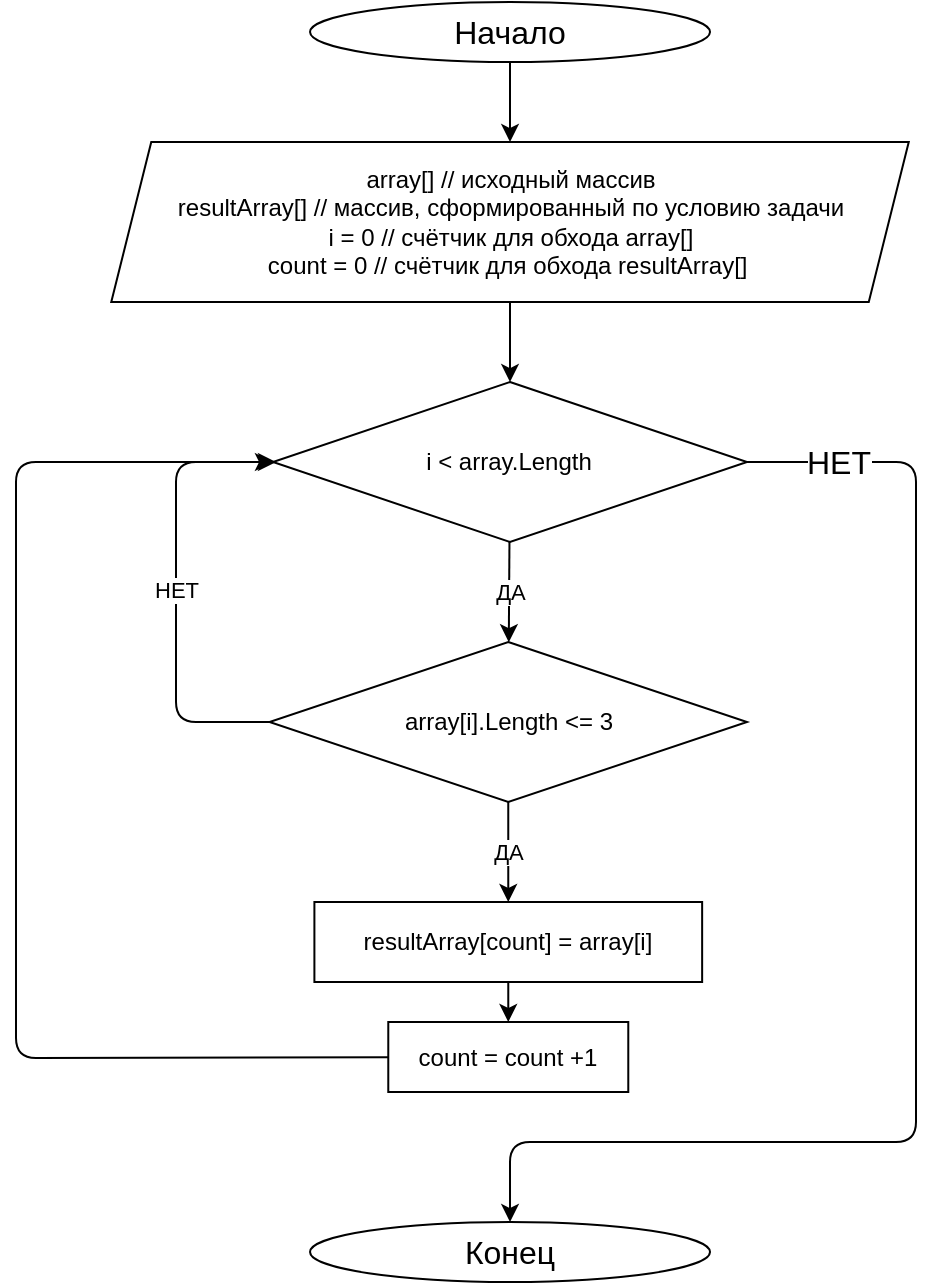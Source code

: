 <mxfile>
    <diagram id="wEPwu5NMM3fw3i1R0-eW" name="Страница 1">
        <mxGraphModel dx="1156" dy="626" grid="1" gridSize="10" guides="1" tooltips="1" connect="1" arrows="1" fold="1" page="1" pageScale="1" pageWidth="827" pageHeight="1169" math="0" shadow="0">
            <root>
                <mxCell id="0"/>
                <mxCell id="1" parent="0"/>
                <mxCell id="4" value="" style="edgeStyle=none;html=1;fontSize=20;" parent="1" source="2" target="3" edge="1">
                    <mxGeometry relative="1" as="geometry"/>
                </mxCell>
                <mxCell id="2" value="&lt;font style=&quot;font-size: 16px&quot;&gt;Начало&lt;/font&gt;" style="ellipse;whiteSpace=wrap;html=1;" parent="1" vertex="1">
                    <mxGeometry x="307.01" y="30" width="200" height="30" as="geometry"/>
                </mxCell>
                <mxCell id="6" value="" style="edgeStyle=none;html=1;" edge="1" parent="1" source="3" target="5">
                    <mxGeometry relative="1" as="geometry"/>
                </mxCell>
                <mxCell id="3" value="array[] // исходный массив&lt;br&gt;resultArray[] // массив, сформированный по условию задачи&lt;br&gt;i = 0 // счётчик для обхода array[]&lt;br&gt;count = 0 // счётчик для обхода resultArray[]&amp;nbsp;" style="shape=parallelogram;perimeter=parallelogramPerimeter;whiteSpace=wrap;html=1;fixedSize=1;" parent="1" vertex="1">
                    <mxGeometry x="207.63" y="100" width="398.75" height="80" as="geometry"/>
                </mxCell>
                <mxCell id="11" value="ДА" style="edgeStyle=none;html=1;" edge="1" parent="1" source="5" target="10">
                    <mxGeometry relative="1" as="geometry"/>
                </mxCell>
                <mxCell id="22" value="НЕТ" style="edgeStyle=none;html=1;fontSize=16;" edge="1" parent="1" source="5" target="21">
                    <mxGeometry x="-0.867" relative="1" as="geometry">
                        <Array as="points">
                            <mxPoint x="610" y="260"/>
                            <mxPoint x="610" y="600"/>
                            <mxPoint x="407" y="600"/>
                        </Array>
                        <mxPoint x="1" as="offset"/>
                    </mxGeometry>
                </mxCell>
                <mxCell id="5" value="i &amp;lt; array.Length" style="rhombus;whiteSpace=wrap;html=1;" vertex="1" parent="1">
                    <mxGeometry x="288.49" y="220" width="237.01" height="80" as="geometry"/>
                </mxCell>
                <mxCell id="14" value="ДА" style="edgeStyle=none;html=1;" edge="1" parent="1" source="10" target="13">
                    <mxGeometry relative="1" as="geometry"/>
                </mxCell>
                <mxCell id="19" value="НЕТ" style="edgeStyle=none;html=1;entryX=0;entryY=0.5;entryDx=0;entryDy=0;exitX=0;exitY=0.5;exitDx=0;exitDy=0;" edge="1" parent="1" source="10" target="5">
                    <mxGeometry relative="1" as="geometry">
                        <Array as="points">
                            <mxPoint x="240" y="390"/>
                            <mxPoint x="240" y="260"/>
                        </Array>
                    </mxGeometry>
                </mxCell>
                <mxCell id="10" value="&lt;span&gt;array[i].Length &amp;lt;= 3&lt;br&gt;&lt;/span&gt;" style="rhombus;whiteSpace=wrap;html=1;" vertex="1" parent="1">
                    <mxGeometry x="286.76" y="350" width="238.74" height="80" as="geometry"/>
                </mxCell>
                <mxCell id="18" value="" style="edgeStyle=none;html=1;" edge="1" parent="1" source="13" target="17">
                    <mxGeometry relative="1" as="geometry"/>
                </mxCell>
                <mxCell id="13" value="&lt;span&gt;resultArray[count] = array[i]&lt;/span&gt;" style="whiteSpace=wrap;html=1;" vertex="1" parent="1">
                    <mxGeometry x="309.2" y="480" width="193.87" height="40" as="geometry"/>
                </mxCell>
                <mxCell id="20" style="edgeStyle=none;html=1;" edge="1" parent="1" source="17">
                    <mxGeometry relative="1" as="geometry">
                        <mxPoint x="290" y="260" as="targetPoint"/>
                        <Array as="points">
                            <mxPoint x="160" y="558"/>
                            <mxPoint x="160" y="260"/>
                        </Array>
                    </mxGeometry>
                </mxCell>
                <mxCell id="17" value="count = count +1" style="whiteSpace=wrap;html=1;" vertex="1" parent="1">
                    <mxGeometry x="346.14" y="540" width="120" height="35" as="geometry"/>
                </mxCell>
                <mxCell id="21" value="&lt;span style=&quot;font-size: 16px&quot;&gt;Конец&lt;/span&gt;" style="ellipse;whiteSpace=wrap;html=1;" vertex="1" parent="1">
                    <mxGeometry x="307.01" y="640" width="200" height="30" as="geometry"/>
                </mxCell>
            </root>
        </mxGraphModel>
    </diagram>
</mxfile>